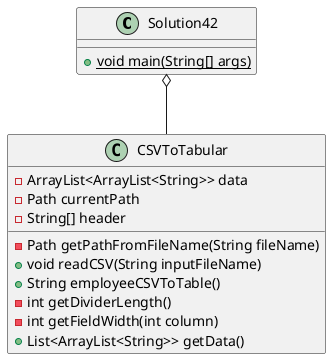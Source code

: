 @startuml
'https://plantuml.com/class-diagram

class Solution42
{
    +{static} void main(String[] args)
}

class CSVToTabular
{
    -ArrayList<ArrayList<String>> data
    -Path currentPath
    -String[] header

    -Path getPathFromFileName(String fileName)
    +void readCSV(String inputFileName)
    +String employeeCSVToTable()
    -int getDividerLength()
    -int getFieldWidth(int column)
    +List<ArrayList<String>> getData()
}

Solution42 o-- CSVToTabular

@enduml